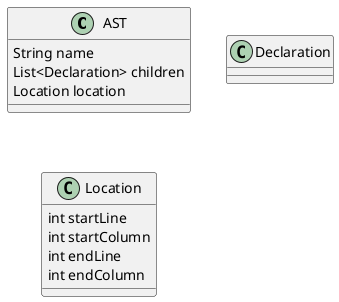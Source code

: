 @startuml

class AST {
    String name
    List<Declaration> children
    Location location
}

class Declaration {
}

class Location {
    int startLine
    int startColumn
    int endLine
    int endColumn
}
@enduml